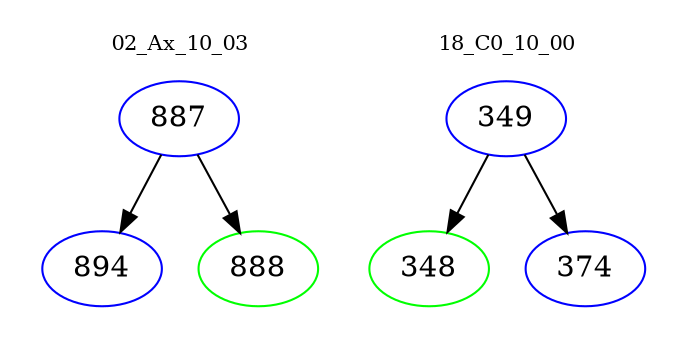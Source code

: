 digraph{
subgraph cluster_0 {
color = white
label = "02_Ax_10_03";
fontsize=10;
T0_887 [label="887", color="blue"]
T0_887 -> T0_894 [color="black"]
T0_894 [label="894", color="blue"]
T0_887 -> T0_888 [color="black"]
T0_888 [label="888", color="green"]
}
subgraph cluster_1 {
color = white
label = "18_C0_10_00";
fontsize=10;
T1_349 [label="349", color="blue"]
T1_349 -> T1_348 [color="black"]
T1_348 [label="348", color="green"]
T1_349 -> T1_374 [color="black"]
T1_374 [label="374", color="blue"]
}
}
